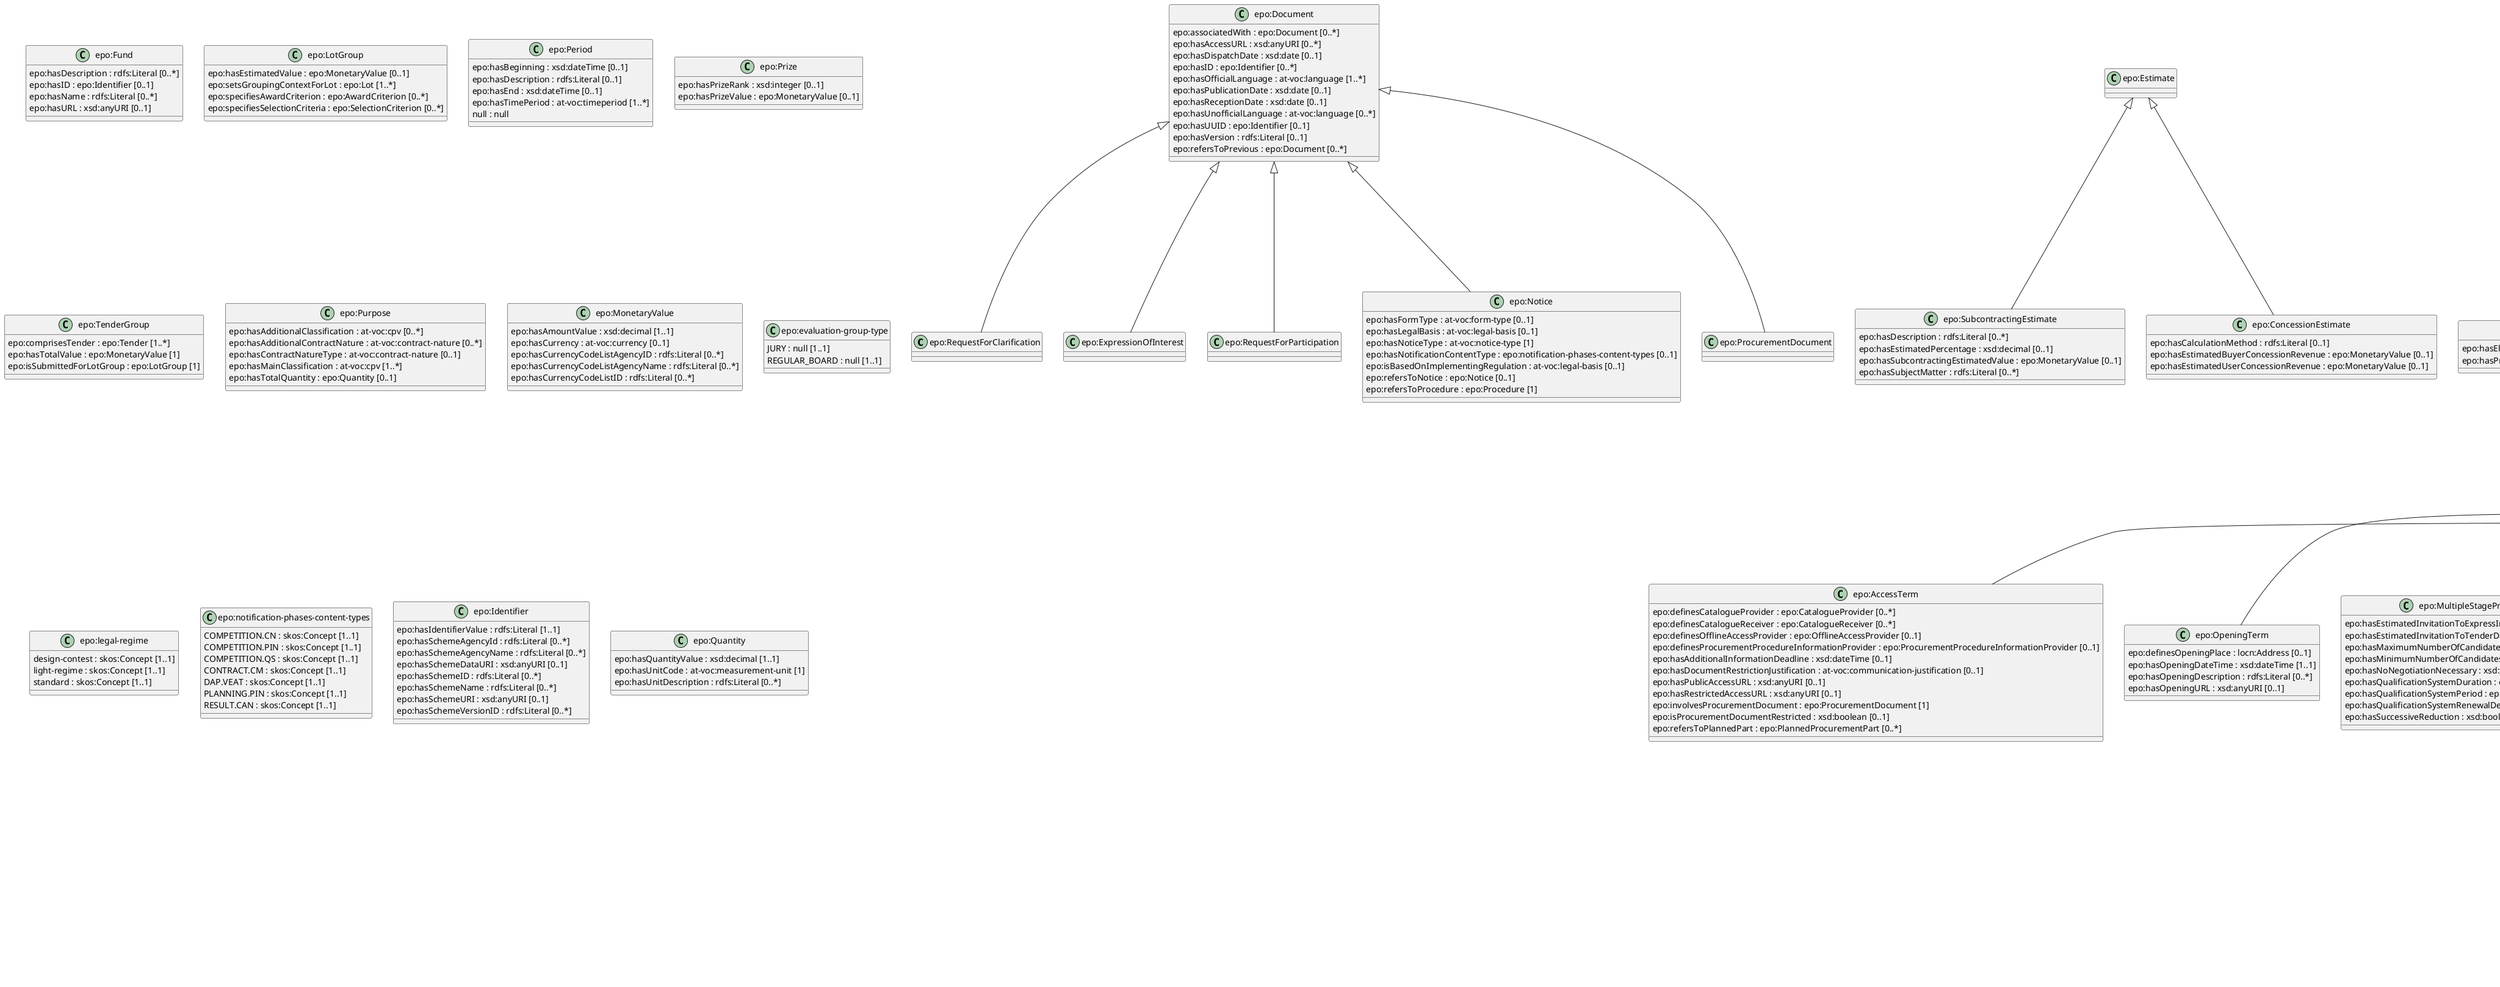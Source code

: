 
@startuml
class "epo:RequestForClarification" {

}
class "epo:ExpressionOfInterest" {

}
class "epo:RequestForParticipation" {

}
class "epo:Estimate" {

}
class "epo:SubcontractingEstimate" {
  epo:hasDescription : rdfs:Literal [0..*]
  epo:hasEstimatedPercentage : xsd:decimal [0..1]
  epo:hasSubcontractingEstimatedValue : epo:MonetaryValue [0..1]
  epo:hasSubjectMatter : rdfs:Literal [0..*]
}
class "epo:NoticeDescription" {
  epo:describesNotice : epo:Notice [1]
  epo:hasElementDescription : epo:ElementDescription [0..*]
}
class "epo:ConcessionEstimate" {
  epo:hasCalculationMethod : rdfs:Literal [0..1]
  epo:hasEstimatedBuyerConcessionRevenue : epo:MonetaryValue [0..1]
  epo:hasEstimatedUserConcessionRevenue : epo:MonetaryValue [0..1]
}
class "epo:AccessTerm" {
  epo:definesCatalogueProvider : epo:CatalogueProvider [0..*]
  epo:definesCatalogueReceiver : epo:CatalogueReceiver [0..*]
  epo:definesOfflineAccessProvider : epo:OfflineAccessProvider [0..1]
  epo:definesProcurementProcedureInformationProvider : epo:ProcurementProcedureInformationProvider [0..1]
  epo:hasAdditionalInformationDeadline : xsd:dateTime [0..1]
  epo:hasDocumentRestrictionJustification : at-voc:communication-justification [0..1]
  epo:hasPublicAccessURL : xsd:anyURI [0..1]
  epo:hasRestrictedAccessURL : xsd:anyURI [0..1]
  epo:involvesProcurementDocument : epo:ProcurementDocument [1]
  epo:isProcurementDocumentRestricted : xsd:boolean [0..1]
  epo:refersToPlannedPart : epo:PlannedProcurementPart [0..*]
}
class "epo:AwardCriterion" {
  epo:hasAwardCriterionType : at-voc:award-criterion-type [0..1]
  epo:hasFixedValue : xsd:decimal [0..1]
  epo:hasFixedValueType : at-voc:number-fixed [0..1]
}
class "epo:AwardDecision" {
  epo:comprisesLotAwardOutcome : epo:LotAwardOutcome [1..*]
}
class "epo:Business" {
  epo:hasBeneficialOwner : cpv:Person [0..*]
  epo:hasBusinessSize : at-voc:economic-operator-size [0..1]
  epo:isListedCompany : xsd:boolean [0..1]
}
class "epo:Buyer" {
  epo:delegatesAncillaryActivitiesTo : epo:ProcurementServiceProvider [0..*]
  epo:hasActivityDescription : rdfs:Literal [0..*]
  epo:hasBuyerProfile : xsd:anyURI [0..1]
  epo:isContractingEntity : xsd:boolean [0..1]
}
class "epo:LotSpecificTerm" {

}
class "epo:CentralPurchasingBody" {

}
class "epo:ElementChangeDescription" {
  epo:hasChangeDescription : rdfs:Literal [0..*]
  epo:hasChangeJustification : at-voc:change-corrig-justification [1]
  epo:hasChangeReasonDescription : rdfs:Literal [0..*]
  epo:hasElementReference : xsd:anyURI [1..1]
  epo:hasPreviousVersionOfElementReference : xsd:anyURI [0..1]
  epo:hasProcurementDocumentChangeDate : xsd:date [0..1]
  epo:isProcurementDocumentChanged : xsd:boolean [0..1]
}
class "epo:Contract" {
  epo:bindsBuyer : epo:Buyer [0..*]
  epo:bindsContractor : epo:Contractor [0..*]
  epo:hasAccessURL : xsd:anyURI [0..1]
  epo:hasContractConclusionDate : xsd:date [0..1]
  epo:hasEntryIntoForceDate : xsd:date [0..1]
  epo:hasEstimatedDuration : epo:Duration [0..1]
  epo:includesLot : epo:Lot [1..*]
  epo:includesTender : epo:Tender [0..*]
  epo:resultsFromLotAwardOutcome : epo:LotAwardOutcome [0..*]
  epo:signedBySignatory : epo:ContractSignatory [0..*]
}
class "epo:Contractor" {
  epo:dependsOnContractorSideSignatory : epo:ContractorSideSignatory [0..1]
}
class "epo:ContractTerm" {
  epo:definesContractDuration : epo:Duration [0..1]
  epo:definesContractPeriod : epo:Period [0..1]
  epo:definesPaymentExecutor : epo:PaymentExecutor [0..1]
  epo:definesSpecificPlaceOfPerformance : dct:Location [0..*]
  epo:definesSubcontractingTerm : epo:SubcontractTerm [0..1]
  epo:hasBroadPlaceOfPerformance : at-voc:other-place-service [0..1]
  epo:hasContractorLegalFormRequirement : xsd:boolean [0..1]
  epo:hasContractorLegalFormRequirementDescription : rdfs:Literal [0..*]
  epo:hasEInvoicing : xsd:boolean [0..1]
  epo:hasEOrdering : xsd:boolean [0..1]
  epo:hasEPayment : xsd:boolean [0..1]
  epo:hasMaximumNumberOfRenewals : xsd:integer [0..1]
  epo:hasOptions : xsd:boolean [0..1]
  epo:hasOptionsDescription : rdfs:Literal [0..*]
  epo:hasPaymentArrangement : rdfs:Literal [0..*]
  epo:hasPerformanceConditions : rdfs:Literal [0..*]
  epo:hasPlaceOfPerformanceAdditionalInformation : rdfs:Literal [0..*]
  epo:hasRenewalDescription : rdfs:Literal [0..*]
  epo:hasReservedExecution : at-voc:applicability [1]
  epo:isRenewalIndicator : xsd:boolean [0..1]
}
class "epo:DesignContestRegimeTerm" {
  epo:definesPrize : epo:Prize [0..*]
  epo:hasFollowupContract : xsd:boolean [0..1]
  epo:hasFollowupContractInformation : rdfs:Literal [0..*]
  epo:hasJuryDecisionBinding : xsd:boolean [0..1]
  epo:hasParticipationPayment : rdfs:Literal [0..1]
}
class "epo:DirectAwardTerm" {
  epo:hasDirectAwardJustification : at-voc:direct-award-justification [0..1]
  epo:hasJustification : rdfs:Literal [0..*]
  epo:refersToPreviousProcedure : epo:Procedure [0..1]
  epo:refersToPreviousProcedureLot : epo:Lot [0..*]
}
class "epo:Document" {
  epo:associatedWith : epo:Document [0..*]
  epo:hasAccessURL : xsd:anyURI [0..*]
  epo:hasDispatchDate : xsd:date [0..1]
  epo:hasID : epo:Identifier [0..*]
  epo:hasOfficialLanguage : at-voc:language [1..*]
  epo:hasPublicationDate : xsd:date [0..1]
  epo:hasReceptionDate : xsd:date [0..1]
  epo:hasUnofficialLanguage : at-voc:language [0..*]
  epo:hasUUID : epo:Identifier [0..1]
  epo:hasVersion : rdfs:Literal [0..1]
  epo:refersToPrevious : epo:Document [0..*]
}
class "epo:DynamicPurchaseSystemTechniqueUsage" {
  epo:hasDPSScope : at-voc:dps-usage [0..1]
}
class "epo:EAuctionTechniqueUsage" {

}
class "epo:EconomicOperator" {
  epo:hasEORoleType : espd:eo-role-type [1..*]
  epo:playedByBusiness : epo:Business [1]
}
class "epo:AcquiringCentralPurchasingBody" {

}
class "epo:ReviewRequester" {

}
class "epo:ElementModificationDescription" {
  epo:hasElementReference : xsd:anyURI [1..1]
  epo:hasModficationJustification : at-voc:modification-justification [1]
  epo:hasModificationDescription : rdfs:Literal [0..*]
  epo:hasModificationReasonDescription : rdfs:Literal [0..*]
}
class "epo:EvaluationTerm" {

}
class "epo:ExclusionGround" {

}
class "epo:FrameworkAgreement" {

}
class "epo:FrameworkAgreementTechniqueUsage" {

}
class "epo:FrameworkAgreementTerm" {
  epo:hasBuyerCategoryDescription : rdfs:Literal [0..*]
  epo:hasDurationExtensionJustification : rdfs:Literal [0..1]
  epo:hasFrameworkAgreementType : at-voc:framework-agreement [1]
  epo:hasMaximumParticipantsNumber : xsd:integer [0..1]
  epo:hasOverallMaximumValue : epo:MonetaryValue [0..1]
}
class "epo:Fund" {
  epo:hasDescription : rdfs:Literal [0..*]
  epo:hasID : epo:Identifier [0..1]
  epo:hasName : rdfs:Literal [0..*]
  epo:hasURL : xsd:anyURI [0..1]
}
class "epo:GreenProcurement" {
  epo:fulfillsRequirement : at-voc:environmental-impact [1..*]
  epo:hasCleanVehicles : xsd:integer [0..1]
  epo:hasTotalVehicles : xsd:integer [0..1]
  epo:hasZeroEmissionVehicles : xsd:integer [0..1]
}
class "epo:CatalogueReceiver" {

}
class "epo:CatalogueProvider" {

}
class "epo:AwardingCentralPurchasingBody" {

}
class "epo:ContractLotCompletionInformation" {
  epo:describesLotCompletion : epo:Lot [1]
  epo:hasPaymentValue : epo:MonetaryValue [0..1]
  epo:hasPenaltyValue : epo:MonetaryValue [0..1]
  epo:refersToContract : epo:Contract [1]
}
class "epo:InnovativeProcurement" {
  epo:fulfillsRequirement : at-voc:innovative-acquisition [1..*]
}
class "epo:Lot" {
  epo:foreseesContractSpecificTerm : epo:ContractSpecificTerm [0..*]
  epo:hasAdditionalInformation : rdfs:Literal [0..*]
  epo:hasEstimatedValue : epo:MonetaryValue [0..1]
  epo:hasPerformingStaffQualificationInformation : at-voc:requirement-stage [0..*]
  epo:hasPurpose : epo:Purpose [0..1]
  epo:hasRecurrenceDescription : rdfs:Literal [0..1]
  epo:hasReservedProcurement : at-voc:reserved-procurement [0..*]
  epo:hasRestatedEstimatedValue : epo:MonetaryValue [0..1]
  epo:isCoveredByGPA : xsd:boolean [0..1]
  epo:isRecurrent : xsd:boolean [0..1]
  epo:isSMESuitable : xsd:boolean [0..1]
  epo:isSubjectToLotSpecificTerm : epo:LotSpecificTerm [0..*]
  epo:isUsingEUFunds : xsd:boolean [0..1]
  epo:refersToPlannedPart : epo:PlannedProcurementPart [0..1]
  epo:specifiesAwardCriterion : epo:AwardCriterion [0..*]
  epo:specifiesSelectionCriterion : epo:SelectionCriterion [0..*]
  epo:usesChannel : cv:Channel [0..*]
  epo:usesTechnique : epo:TechniqueUsage [0..*]
}
class "epo:LotGroup" {
  epo:hasEstimatedValue : epo:MonetaryValue [0..1]
  epo:setsGroupingContextForLot : epo:Lot [1..*]
  epo:specifiesAwardCriterion : epo:AwardCriterion [0..*]
  epo:specifiesSelectionCriteria : epo:SelectionCriterion [0..*]
}
class "epo:Mediator" {

}
class "epo:MultipleStageProcedureTerm" {
  epo:hasEstimatedInvitationToExpressInterestDate : xsd:date [0..1]
  epo:hasEstimatedInvitationToTenderDate : xsd:date [0..1]
  epo:hasMaximumNumberOfCandidates : xsd:integer [0..1]
  epo:hasMinimumNumberOfCandidates : xsd:integer [0..1]
  epo:hasNoNegotiationNecessary : xsd:boolean [0..1]
  epo:hasQualificationSystemDuration : epo:Duration [0..1]
  epo:hasQualificationSystemPeriod : epo:Period [0..1]
  epo:hasQualificationSystemRenewalDescription : rdfs:Literal [0..1]
  epo:hasSuccessiveReduction : xsd:boolean [0..1]
}
class "epo:Notice" {
  epo:hasFormType : at-voc:form-type [0..1]
  epo:hasLegalBasis : at-voc:legal-basis [0..1]
  epo:hasNoticeType : at-voc:notice-type [1]
  epo:hasNotificationContentType : epo:notification-phases-content-types [0..1]
  epo:isBasedOnImplementingRegulation : at-voc:legal-basis [0..1]
  epo:refersToNotice : epo:Notice [0..1]
  epo:refersToProcedure : epo:Procedure [1]
}
class "epo:OpeningTerm" {
  epo:definesOpeningPlace : locn:Address [0..1]
  epo:hasOpeningDateTime : xsd:dateTime [1..1]
  epo:hasOpeningDescription : rdfs:Literal [0..*]
  epo:hasOpeningURL : xsd:anyURI [0..1]
}
class "epo:OrganisationGroup" {
  epo:hasGroupType : rdfs:Literal [0..*]
  epo:hasMember : org:Organization [1..*]
  epo:leadBy : org:Organization [0..1]
}
class "epo:Period" {
  epo:hasBeginning : xsd:dateTime [0..1]
  epo:hasDescription : rdfs:Literal [0..1]
  epo:hasEnd : xsd:dateTime [0..1]
  epo:hasTimePeriod : at-voc:timeperiod [1..*]
  null : null 
}
class "epo:PlannedProcurementPart" {
  epo:foreseesTechnique : epo:TechniqueUsage [0..*]
  epo:hasAdditionalInformation : rdfs:Literal [0..*]
  epo:hasLegalBasis : at-voc:legal-basis [0..*]
  epo:hasPlannedDuration : epo:Duration [0..1]
  epo:hasPlannedPeriod : epo:Period [0..1]
  epo:hasPurpose : epo:Purpose [0..1]
  epo:isSMESuitable : xsd:boolean [0..1]
  epo:isSubjectToPlanningTerm : epo:ProcessPlanningTerm [0..*]
  epo:isUsingEUFunds : xsd:boolean [1..1]
  epo:usesChannel : cv:Channel [0..*]
}
class "epo:SelectionEvaluationTerm" {

}
class "epo:AwardEvaluationTerm" {
  epo:hasAwardCriteriaEvaluationFormula : rdfs:Literal [0..*]
  epo:hasAwardCriteriaOrderJustification : rdfs:Literal [0..1]
  epo:hasOverallCostAwardCriteriaPonderation : xsd:decimal [0..1]
  epo:hasOverallPriceAwardCriteriaPonderation : xsd:decimal [0..1]
  epo:hasOverallQualityAwardCriteriaPonderation : xsd:decimal [0..1]
}
class "epo:Prize" {
  epo:hasPrizeRank : xsd:integer [0..1]
  epo:hasPrizeValue : epo:MonetaryValue [0..1]
}
class "epo:Procedure" {
  epo:foreseesContractSpecificTerm : epo:ContractSpecificTerm [0..*]
  epo:hasAcceleratedProcedureJustification : rdfs:Literal [0..*]
  epo:hasAdditionalInformation : rdfs:Literal [0..*]
  epo:hasEstimatedValue : epo:MonetaryValue [0..1]
  epo:hasLegalBasis : at-voc:legal-basis [0..*]
  epo:hasLegalRegime : epo:legal-regime [0..*]
  epo:hasMainFeature : rdfs:Literal [0..*]
  epo:hasOverallPurpose : epo:Purpose [0..1]
  epo:hasProcedureType : at-voc:procurement-procedure-type [1]
  epo:hasProcurementScopeDividedIntoLot : epo:Lot [1..*]
  epo:hasRecurrenceDescription : rdfs:Literal [0..1]
  epo:involvesBuyer : epo:Buyer [0..*]
  epo:isAccelerated : xsd:boolean [0..1]
  epo:isCoveredByGPA : xsd:boolean [0..1]
  epo:isDesignContest : xsd:boolean [0..1]
  epo:isExecutedByProcurementServiceProvider : epo:ProcurementServiceProvider [0..1]
  epo:isJointProcurement : xsd:boolean [0..1]
  epo:isRecurrent : xsd:boolean [0..1]
  epo:isResponsabilityOfBuyer : epo:Buyer [0..*]
  epo:isSubjectToProcedureSpecificTerm : epo:ProcedureSpecificTerm [1..*]
  epo:refersToPlannedPart : epo:PlannedProcurementPart [0..1]
  epo:specifiesExclusionGround : epo:ExclusionGround [0..*]
  epo:usesTechnique : epo:TechniqueUsage [0..*]
}
class "epo:ParticipationRequestTerm" {
  epo:definesParticipationRequestProcessor : epo:ParticipationRequestProcessor [0..1]
  epo:definesParticipationRequestReceiver : epo:ParticipationRequestReceiver [0..1]
}
class "epo:ProcedureTerm" {
  epo:definesBudgetProvider : epo:BudgetProvider [0..1]
  epo:definesInformationProvider : epo:TertiaryRole [0..*]
  epo:definesLotGroup : epo:LotGroup [0..*]
  epo:definesMediator : epo:Mediator [0..1]
  epo:hasCrossBorderLaw : rdfs:Literal [0..*]
  epo:hasEstimatedTenderInvitationDate : xsd:date [0..1]
  epo:hasGroupLotEvaluationMethod : rdfs:Literal [0..*]
  epo:hasLotAwardCombination : rdfs:Literal [0..1]
  epo:hasLotAwardLimit : xsd:integer [0..1]
  epo:hasMaximumLotSubmissionAllowed : xsd:integer [0..1]
  epo:hasMaximumNumberOfLotsToBeAwarded : xsd:integer [0..1]
  epo:hasNationalProcedureRules : xsd:anyURI [0..*]
  epo:isAwardedByCPB : xsd:boolean [0..1]
  epo:isOneLotOnlyAllowed : xsd:boolean [0..1]
  epo:isSubmissionForAllLotsAllowed : xsd:boolean [0..1]
}
class "epo:ProcurementCriterion" {
  epo:hasConstraint : cccev:Constraint [0..*]
  epo:hasFormula : rdfs:Literal [0..1]
  epo:hasWeightValueType : at-voc:number-weight [0..1]
}
class "epo:TenderGroup" {
  epo:comprisesTender : epo:Tender [1..*]
  epo:hasTotalValue : epo:MonetaryValue [1]
  epo:isSubmittedForLotGroup : epo:LotGroup [1]
}
class "epo:Duration" {

}
class "epo:ProcurementDocument" {

}
class "epo:ProcurementServiceProvider" {
  epo:actsOnBehalfOf : epo:Buyer [1]
}
class "epo:ProcedureSpecificTerm" {

}
class "epo:PublicationProvision" {
  epo:hasElementConfidentiality : epo:ElementConfidentialityDescription [1..*]
  epo:hasPreferredPublicationDate : xsd:date [0..1]
}
class "epo:PurchaseContract" {
  epo:followsRulesSetBy : epo:FrameworkAgreement [0..1]
  epo:isWithinFrameworkAgreement : xsd:boolean [1..1]
}
class "epo:Purpose" {
  epo:hasAdditionalClassification : at-voc:cpv [0..*]
  epo:hasAdditionalContractNature : at-voc:contract-nature [0..*]
  epo:hasContractNatureType : at-voc:contract-nature [0..1]
  epo:hasMainClassification : at-voc:cpv [1..*]
  epo:hasTotalQuantity : epo:Quantity [0..1]
}
class "epo:Reviewer" {

}
class "epo:ReviewTerm" {
  epo:definesReviewer : epo:Reviewer [0..*]
  epo:definesReviewProcedureInformationProvider : epo:ReviewProcedureInformationProvider [0..1]
  epo:hasReviewDeadline : xsd:dateTime [0..1]
  epo:hasReviewDeadlineInformation : rdfs:Literal [0..*]
  epo:hasReviewProcedure : rdfs:Literal [0..*]
}
class "epo:PrimaryRole" {
  epo:playedByOrganisation : org:Organization [1]
}
class "epo:SecurityClearanceTerm" {
  epo:hasDeadline : xsd:dateTime [0..1]
  epo:hasDescription : rdfs:Literal [0..*]
}
class "epo:SelectionCriterion" {
  epo:hasSelectionCriteriaUsage : at-voc:usage [0..1]
  epo:hasSelectionCriterionType : at-voc:selection-criterion [0..1]
  epo:isUsedForCandidateRestriction : xsd:boolean [0..1]
}
class "epo:SocialProcurement" {
  epo:fulfillsRequirement : at-voc:social-objective [1..*]
}
class "epo:StatisticalInformation" {

}
class "epo:StrategicProcurement" {
  epo:hasNonAccessibilityCriterionJustification : rdfs:Literal [0..*]
  epo:hasStrategicProcurementDescription : rdfs:Literal [0..*]
  epo:includesAccessibilityCriterion : at-voc:accessibility [0..*]
}
class "epo:Subcontractor" {

}
class "epo:SubcontractTerm" {
  epo:hasDescription : rdfs:Literal [0..*]
  epo:hasMaximumShare : xsd:decimal [0..1]
  epo:hasMinimumShare : xsd:decimal [0..1]
  epo:hasMinimumSubcontractorsProposedObligation : xsd:decimal [0..1]
  epo:hasSubcontractingInvolved : xsd:boolean [0..1]
  epo:hasSubcontractingObligation : at-voc:subcontracting-obligation [0..*]
  epo:hasSubcontractorsProposedAboveObligation : xsd:decimal [0..1]
}
class "epo:SubmissionTerm" {
  epo:definesTenderProcessor : epo:TenderProcessor [0..1]
  epo:definesTenderReceiver : epo:TenderReceiver [0..1]
  epo:hasEAuctionURL : xsd:anyURI [0..1]
  epo:hasECataloguePermission : at-voc:permission [0..1]
  epo:hasESubmissionPermission : at-voc:permission [0..1]
  epo:hasGuaranteeDescription : rdfs:Literal [0..*]
  epo:hasLanguage : at-voc:language [0..*]
  epo:hasLateSubmissionInformationDescription : rdfs:Literal [0..*]
  epo:hasLateSubmissionPermission : at-voc:missing-info-submission [0..1]
  epo:hasNonElectronicSubmissionDescription : rdfs:Literal [0..*]
  epo:hasNonElectronicSubmissionJustification : at-voc:communication-justification [0..*]
  epo:hasReceiptDeadline : xsd:dateTime [1..1]
  epo:hasReceiptExpressionDeadline : xsd:dateTime [0..1]
  epo:hasSubmissionURL : xsd:anyURI [0..*]
  epo:hasTenderSubcontractingInformation : at-voc:subcontracting-indication [0..*]
  epo:hasValidityPeriod : epo:Period [0..1]
  epo:hasVariantPermission : at-voc:permission [0..1]
  epo:isAdvancedElectronicSignatureRequired : xsd:boolean [0..1]
  epo:isGuaranteeRequired : xsd:boolean [0..1]
  epo:isMultipleTenderSubmissionAllowed : xsd:boolean [0..1]
}
class "epo:System" {
  epo:hasDescription : rdfs:Literal [0..*]
  epo:isOwnedByAgent : foaf:Agent [0..1]
}
class "epo:TechniqueUsage" {
  epo:hasDescription : rdfs:Literal [0..*]
  epo:hasUsage : at-voc:usage [0..1]
  epo:hasValidityPeriod : epo:Period [0..1]
}
class "epo:Tenderer" {
  epo:substantiatesExclusionGround : epo:ExclusionGround [0..1]
}
class "epo:Tender" {
  epo:foreseesConcession : epo:ConcessionEstimate [0..1]
  epo:foreseesSubcontracting : epo:SubcontractingEstimate [0..*]
  epo:hasElectronicSubmission : xsd:boolean [0..1]
  epo:hasFinancialOfferValue : epo:MonetaryValue [0..1]
  epo:hasItemCountryOfOrigin : at-voc:country [0..*]
  epo:isSubjectToGrouping : epo:LotGroup [0..1]
  epo:isSubmitedBy : epo:Tenderer [0..1]
  epo:isSubmittedForLot : epo:Lot [1]
  epo:isVariant : xsd:boolean [0..1]
  epo:specifiesSubcontractors : epo:Subcontractor [0..*]
}
class "epo:MonetaryValue" {
  epo:hasAmountValue : xsd:decimal [1..1]
  epo:hasCurrency : at-voc:currency [0..1]
  epo:hasCurrencyCodeListAgencyID : rdfs:Literal [0..*]
  epo:hasCurrencyCodeListAgencyName : rdfs:Literal [0..*]
  epo:hasCurrencyCodeListID : rdfs:Literal [0..*]
}
class "epo:Winner" {
  epo:dependsOnTenderer : epo:Tenderer [0..1]
}
class "epo:evaluation-group-type" {
  JURY : null [1..1]
  REGULAR_BOARD : null [1..1]
}
class "epo:ProcurementProcedureInformationProvider" {

}
class "epo:legal-regime" {
  design-contest : skos:Concept [1..1]
  light-regime : skos:Concept [1..1]
  standard : skos:Concept [1..1]
}
class "epo:notification-phases-content-types" {
  COMPETITION.CN : skos:Concept [1..1]
  COMPETITION.PIN : skos:Concept [1..1]
  COMPETITION.QS : skos:Concept [1..1]
  CONTRACT.CM : skos:Concept [1..1]
  DAP.VEAT : skos:Concept [1..1]
  PLANNING.PIN : skos:Concept [1..1]
  RESULT.CAN : skos:Concept [1..1]
}
class "epo:Identifier" {
  epo:hasIdentifierValue : rdfs:Literal [1..1]
  epo:hasSchemeAgencyId : rdfs:Literal [0..*]
  epo:hasSchemeAgencyName : rdfs:Literal [0..*]
  epo:hasSchemeDataURI : xsd:anyURI [0..1]
  epo:hasSchemeID : rdfs:Literal [0..*]
  epo:hasSchemeName : rdfs:Literal [0..*]
  epo:hasSchemeURI : xsd:anyURI [0..1]
  epo:hasSchemeVersionID : rdfs:Literal [0..*]
}
class "epo:Quantity" {
  epo:hasQuantityValue : xsd:decimal [1..1]
  epo:hasUnitCode : at-voc:measurement-unit [1]
  epo:hasUnitDescription : rdfs:Literal [0..*]
}
class "epo:ElementDescription" {

}
class "epo:PaymentExecutor" {
  epo:dependsOnBuyer : epo:Buyer [0..1]
  epo:dependsOnServiceProvider : epo:ProcurementServiceProvider [0..1]
}
class "epo:ParticipationRequestProcessor" {
  epo:dependsOnBuyer : epo:Buyer [0..1]
  epo:dependsOnServiceProvider : epo:ProcurementServiceProvider [0..1]
}
class "epo:ParticipationRequestReceiver" {
  epo:dependsOnBuyer : epo:Buyer [0..1]
  epo:dependsOnServiceProvider : epo:ProcurementServiceProvider [0..1]
}
class "epo:ContractSignatory" {

}
class "epo:TenderReceiver" {
  epo:dependsOnBuyer : epo:Buyer [0..1]
  epo:dependsOnServiceProvider : epo:ProcurementServiceProvider [0..1]
}
class "epo:TenderProcessor" {
  epo:dependsOnBuyer : epo:Buyer [0..1]
  epo:dependsOnServiceProvider : epo:ProcurementServiceProvider [0..1]
}
class "epo:BuyerSideSignatory" {
  epo:dependsOnBuyer : epo:Awarder [0..1]
}
class "epo:ContractorSideSignatory" {
  epo:dependsOnWinner : epo:Winner [0..1]
}
class "epo:InformationProvider" {
  epo:dependsOnBuyer : epo:Buyer [0..1]
  epo:dependsOnServiceProvider : epo:ProcurementServiceProvider [0..1]
}
class "epo:OfflineAccessProvider" {

}
class "epo:ReviewProcedureInformationProvider" {
  epo:dependsOnReviewer : epo:Reviewer [0..1]
}
class "epo:Term" {

}
class "epo:TenderAwardOutcome" {
  epo:awardsLotToWinner : epo:Winner [0..1]
  epo:describesTender : epo:Tender [1]
  epo:hasAwardRank : xsd:integer [0..1]
}
class "epo:LotAwardOutcome" {
  epo:comprisesTenderAwardOutcome : epo:TenderAwardOutcome [0..*]
  epo:describesLot : epo:Lot [1]
  epo:hasAdditionalNonAwardJustification : rdfs:Literal [0..1]
  epo:hasAwardDecisionDate : xsd:date [0..1]
  epo:hasAwardedEstimatedValue : epo:MonetaryValue [0..1]
  epo:hasAwardedValue : epo:MonetaryValue [0..1]
  epo:hasAwardStatus : at-voc:winner-selection-status [0..1]
  epo:hasFrameworkAgreementEstimatedValue : epo:MonetaryValue [0..1]
  epo:hasFrameworkAgreementMaximumValue : epo:MonetaryValue [0..1]
  epo:hasNonAwardedContractNumber : rdfs:Literal [0..1]
  epo:hasNonAwardedContractTitle : rdfs:Literal [0..1]
  epo:hasNonAwardJustification : at-voc:non-award-justification [0..1]
  epo:isAdoptedByBuyer : epo:Buyer [0..1]
}
class "epo:ReviewRequestSummary" {
  epo:concernsReviewSummaryForLot : epo:Lot [1]
  epo:hasReviewIrregularitySummary : epo:ReviewIrregularitySummary [0..*]
  epo:hasTotalNumberOfComplainants : xsd:integer [0..1]
}
class "epo:LotGroupAwardInformation" {
  epo:describesLotGroup : epo:LotGroup [1]
  epo:hasGroupFrameworkAgreementAwardedValue : epo:MonetaryValue [0..1]
}
class "epo:NoticeAwardInformation" {
  epo:describesResultNotice : epo-not:ResultNotice [0..1]
  epo:hasMaximumFrameworkAgreementAwardedValue : epo:MonetaryValue [0..1]
  epo:hasProcurementHighestReceivedTenderValue : epo:MonetaryValue [0..1]
  epo:hasProcurementLowestReceivedTenderValue : epo:MonetaryValue [0..1]
  epo:hasTotalAwardedValue : epo:MonetaryValue [0..1]
}
class "epo:ReviewDecision" {
  epo:appliesRemedyType : at-voc:review-remedy-type [0..*]
  epo:hasConfirmedIrregularityType : at-voc:irregularity-type [0..*]
  epo:hasDecisionDate : xsd:date [0..1]
  epo:hasReviewDecisionType : at-voc:decision-type [0..*]
  epo:resolvesReviewRequest : epo:ReviewRequest [1]
}
class "epo:AgentInRole" {
  epo:contextualisedBy : epo:ProcurementObject [0..*]
  epo:dependsOnRole : epo:AgentInRole [0..*]
  epo:hasContactPointInRole : cpov:ContactPoint [0..*]
  epo:hasDescription : rdfs:Literal [0..*]
  epo:hasTitle : rdfs:Literal [0..*]
  epo:playedBy : foaf:Agent [1]
}
class "epo:SecondaryRole" {

}
class "epo:TertiaryRole" {

}
class "epo:TaxInformationProvider" {

}
class "epo:EmploymentInformationProvider" {

}
class "epo:EnvironmentalProtectionInformationProvider" {

}
class "epo:Awarder" {
  epo:dependsOnBuyer : epo:Buyer [0..1]
}
class "epo:GroupLeader" {

}
class "epo:ReviewRequest" {
  epo:hasAllegedIrregularityType : at-voc:irregularity-type [1..*]
  epo:hasNumberOfReviewRequests : xsd:integer [1..1]
  epo:hasRequestDate : xsd:date [0..1]
  epo:hasWithdrawalDate : xsd:date [0..1]
  epo:hasWithdrawalReason : rdfs:Literal [0..1]
  epo:isWithdrawn : xsd:boolean [0..1]
  epo:paidReviewRequestFee : epo:MonetaryValue [0..1]
  epo:requestsRemedyType : at-voc:review-remedy-type [0..*]
}
class "epo:SubmissionStatisticalInformation" {
  epo:concernsSubmissionsForLot : epo:Lot [1]
  epo:hasAbnormallyLowTenders : xsd:integer [0..1]
  epo:hasEEAReceivedTenders : xsd:integer [0..1]
  epo:hasElectronicTenders : xsd:integer [0..1]
  epo:hasEstimatedTotalSubcontracts : xsd:integer [0..1]
  epo:hasEUReceivedTenders : xsd:integer [1..1]
  epo:hasHighestReceivedTenderValue : epo:MonetaryValue [0..1]
  epo:hasInadmissibleTenders : xsd:integer [0..1]
  epo:hasLowestReceivedTenderValue : epo:MonetaryValue [0..1]
  epo:hasMediumTenderPerLots : xsd:integer [0..1]
  epo:hasNumberOfTenderersInvited : xsd:integer [0..1]
  epo:hasReceivedMicroTenders : xsd:integer [0..1]
  epo:hasReceivedNonEEATenders : xsd:integer [0..1]
  epo:hasReceivedNonEUTenders : xsd:integer [1..1]
  epo:hasReceivedParticipationRequests : xsd:integer [0..1]
  epo:hasReceivedSmallTenders : xsd:integer [0..1]
  epo:hasReceivedSMETenders : xsd:integer [0..1]
  epo:hasReceivedSubmissionType : at-voc:received-submission-type [0..1]
  epo:hasReceivedTenders : xsd:integer [0..1]
  epo:hasUnverifiedTenders : xsd:integer [0..1]
}
class "epo:ProcurementObject" {
  epo:fulfillsStrategicProcurement : epo:StrategicProcurement [0..*]
  epo:hasDescription : rdfs:Literal [0..*]
  epo:hasID : epo:Identifier [1]
  epo:hasTitle : rdfs:Literal [0..*]
  epo:isFundedBy : epo:Fund [0..*]
  epo:isSubjectToTerm : epo:Term [0..*]
}
class "epo:ElementConfidentialityDescription" {
  epo:hasAccessibilityDate : xsd:date [0..1]
  epo:hasClassReference : xsd:anyURI [1..1]
  epo:hasConfidentialityJustification : rdfs:Literal [0..1]
  epo:hasNonPublicationJustification : at-voc:non-publication-justification [1]
  epo:hasPropertyReference : xsd:anyURI [1..1]
}
class "epo:ContextSpecificDescription" {

}
class "epo:ContextualProjection" {

}
class "epo:NoticeChange" {
  epo:hasElementChange : epo:ElementChangeDescription [1..*]
  epo:refersToPreviousNotice : epo:Notice [0..1]
}
class "epo:ReviewObject" {
  epo:hasElementReference : xsd:anyURI [0..*]
  epo:hasRemedyValue : epo:MonetaryValue [0..1]
  epo:hasReviewURL : xsd:anyURI [0..1]
  epo:refersToPreviousReview : epo:ReviewObject [0..1]
}
class "epo:ReviewIrregularitySummary" {
  epo:hasIrregularityType : at-voc:irregularity-type [1]
  epo:hasReviewIrregularityCount : xsd:integer [1..1]
}
class "epo:ContractModification" {
  epo:hasElementModification : epo:ElementModificationDescription [1..*]
  epo:refersToOriginalNotice : epo:Notice [0..1]
}
class "epo:ContractSpecificTerm" {

}
class "epo:ConcessionContract" {

}
class "epo:BudgetProvider" {
  epo:dependsOnBuyer : epo:Buyer [0..1]
  epo:dependsOnServiceProvider : epo:ProcurementServiceProvider [0..1]
}
class "epo:ProcessPlanningTerm" {
  epo:hasAwardDateScheduled : xsd:date [0..1]
  epo:hasEstimatedContractNoticePublicationDate : xsd:date [0..1]
  epo:hasEstimatedTenderInvitationDate : xsd:date [0..1]
}
class "epo:ProcurementProcessInformation" {
  epo:concernsLot : epo:Lot [0..1]
  epo:concernsPreviousNotice : epo:Notice [0..1]
  epo:concernsProcedure : epo:Procedure [0..1]
  epo:isCompetitionTerminated : xsd:boolean [0..1]
  epo:isDPSTerminated : xsd:boolean [0..1]
  epo:isToBeRelaunched : xsd:boolean [0..1]
}
class "epo:SpecificDuration" {
  time:numericDuration : xsd:decimal [1..1]
  time:unitType : time:TemporalUnit [1]
}
class "epo:IndefiniteDuration" {

}
"cccev:Criterion" <|-- "epo:ProcurementCriterion"
"epo:AgentInRole" <|-- "epo:PrimaryRole"
"epo:AgentInRole" <|-- "epo:SecondaryRole"
"epo:Buyer" <|-- "epo:CentralPurchasingBody"
"epo:CentralPurchasingBody" <|-- "epo:AcquiringCentralPurchasingBody"
"epo:CentralPurchasingBody" <|-- "epo:AwardingCentralPurchasingBody"
"epo:ContextSpecificDescription" <|-- "epo:NoticeAwardInformation"
"epo:ContextSpecificDescription" <|-- "epo:ProcurementProcessInformation"
"epo:ContextSpecificDescription" <|-- "epo:StatisticalInformation"
"epo:ContextualProjection" <|-- "epo:ContractLotCompletionInformation"
"epo:ContextualProjection" <|-- "epo:LotAwardOutcome"
"epo:ContextualProjection" <|-- "epo:LotGroupAwardInformation"
"epo:ContextualProjection" <|-- "epo:TenderAwardOutcome"
"epo:Contract" <|-- "epo:ConcessionContract"
"epo:Contract" <|-- "epo:FrameworkAgreement"
"epo:Contract" <|-- "epo:PurchaseContract"
"epo:ContractSignatory" <|-- "epo:BuyerSideSignatory"
"epo:ContractSignatory" <|-- "epo:ContractorSideSignatory"
"epo:ContractSpecificTerm" <|-- "epo:ContractTerm"
"epo:ContractSpecificTerm" <|-- "epo:SubcontractTerm"
"epo:Document" <|-- "epo:ExpressionOfInterest"
"epo:Document" <|-- "epo:Notice"
"epo:Document" <|-- "epo:ProcurementDocument"
"epo:Document" <|-- "epo:RequestForClarification"
"epo:Document" <|-- "epo:RequestForParticipation"
"epo:Duration" <|-- "epo:IndefiniteDuration"
"epo:Duration" <|-- "epo:SpecificDuration"
"epo:EconomicOperator" <|-- "epo:CatalogueProvider"
"epo:EconomicOperator" <|-- "epo:Contractor"
"epo:EconomicOperator" <|-- "epo:Subcontractor"
"epo:EconomicOperator" <|-- "epo:Tenderer"
"epo:EconomicOperator" <|-- "epo:Winner"
"epo:ElementDescription" <|-- "epo:ElementChangeDescription"
"epo:ElementDescription" <|-- "epo:ElementConfidentialityDescription"
"epo:ElementDescription" <|-- "epo:ElementModificationDescription"
"epo:Estimate" <|-- "epo:ConcessionEstimate"
"epo:Estimate" <|-- "epo:SubcontractingEstimate"
"epo:EvaluationTerm" <|-- "epo:AwardEvaluationTerm"
"epo:EvaluationTerm" <|-- "epo:SelectionEvaluationTerm"
"epo:InformationProvider" <|-- "epo:OfflineAccessProvider"
"epo:InformationProvider" <|-- "epo:ProcurementProcedureInformationProvider"
"epo:InformationProvider" <|-- "epo:ReviewProcedureInformationProvider"
"epo:InformationProvider" <|-- "epo:TertiaryRole"
"epo:LotSpecificTerm" <|-- "epo:AccessTerm"
"epo:LotSpecificTerm" <|-- "epo:DesignContestRegimeTerm"
"epo:LotSpecificTerm" <|-- "epo:EvaluationTerm"
"epo:LotSpecificTerm" <|-- "epo:FrameworkAgreementTerm"
"epo:LotSpecificTerm" <|-- "epo:MultipleStageProcedureTerm"
"epo:LotSpecificTerm" <|-- "epo:OpeningTerm"
"epo:LotSpecificTerm" <|-- "epo:ParticipationRequestTerm"
"epo:LotSpecificTerm" <|-- "epo:ProcessPlanningTerm"
"epo:LotSpecificTerm" <|-- "epo:ReviewTerm"
"epo:LotSpecificTerm" <|-- "epo:SecurityClearanceTerm"
"epo:LotSpecificTerm" <|-- "epo:SubmissionTerm"
"epo:NoticeDescription" <|-- "epo:ContractModification"
"epo:NoticeDescription" <|-- "epo:NoticeChange"
"epo:NoticeDescription" <|-- "epo:PublicationProvision"
"epo:PrimaryRole" <|-- "epo:Awarder"
"epo:PrimaryRole" <|-- "epo:Buyer"
"epo:PrimaryRole" <|-- "epo:CatalogueReceiver"
"epo:PrimaryRole" <|-- "epo:EconomicOperator"
"epo:PrimaryRole" <|-- "epo:Mediator"
"epo:PrimaryRole" <|-- "epo:ProcurementServiceProvider"
"epo:PrimaryRole" <|-- "epo:ReviewRequester"
"epo:PrimaryRole" <|-- "epo:Reviewer"
"epo:ProcedureSpecificTerm" <|-- "epo:DirectAwardTerm"
"epo:ProcedureSpecificTerm" <|-- "epo:FrameworkAgreementTerm"
"epo:ProcedureSpecificTerm" <|-- "epo:ProcedureTerm"
"epo:ProcedureSpecificTerm" <|-- "epo:ReviewTerm"
"epo:ProcedureSpecificTerm" <|-- "epo:SubmissionTerm"
"epo:ProcurementCriterion" <|-- "epo:AwardCriterion"
"epo:ProcurementCriterion" <|-- "epo:ExclusionGround"
"epo:ProcurementCriterion" <|-- "epo:SelectionCriterion"
"epo:ProcurementObject" <|-- "epo:AwardDecision"
"epo:ProcurementObject" <|-- "epo:Contract"
"epo:ProcurementObject" <|-- "epo:Lot"
"epo:ProcurementObject" <|-- "epo:PlannedProcurementPart"
"epo:ProcurementObject" <|-- "epo:Procedure"
"epo:ProcurementObject" <|-- "epo:ReviewObject"
"epo:ProcurementObject" <|-- "epo:Tender"
"epo:ReviewObject" <|-- "epo:ReviewDecision"
"epo:ReviewObject" <|-- "epo:ReviewRequest"
"epo:SecondaryRole" <|-- "epo:BudgetProvider"
"epo:SecondaryRole" <|-- "epo:ContractSignatory"
"epo:SecondaryRole" <|-- "epo:GroupLeader"
"epo:SecondaryRole" <|-- "epo:InformationProvider"
"epo:SecondaryRole" <|-- "epo:ParticipationRequestProcessor"
"epo:SecondaryRole" <|-- "epo:ParticipationRequestReceiver"
"epo:SecondaryRole" <|-- "epo:PaymentExecutor"
"epo:SecondaryRole" <|-- "epo:TenderProcessor"
"epo:SecondaryRole" <|-- "epo:TenderReceiver"
"epo:StatisticalInformation" <|-- "epo:ReviewIrregularitySummary"
"epo:StatisticalInformation" <|-- "epo:ReviewRequestSummary"
"epo:StatisticalInformation" <|-- "epo:SubmissionStatisticalInformation"
"epo:StrategicProcurement" <|-- "epo:GreenProcurement"
"epo:StrategicProcurement" <|-- "epo:InnovativeProcurement"
"epo:StrategicProcurement" <|-- "epo:SocialProcurement"
"epo:TechniqueUsage" <|-- "epo:DynamicPurchaseSystemTechniqueUsage"
"epo:TechniqueUsage" <|-- "epo:EAuctionTechniqueUsage"
"epo:TechniqueUsage" <|-- "epo:FrameworkAgreementTechniqueUsage"
"epo:Term" <|-- "epo:ContractSpecificTerm"
"epo:Term" <|-- "epo:LotSpecificTerm"
"epo:Term" <|-- "epo:ProcedureSpecificTerm"
"epo:TertiaryRole" <|-- "epo:EmploymentInformationProvider"
"epo:TertiaryRole" <|-- "epo:EnvironmentalProtectionInformationProvider"
"epo:TertiaryRole" <|-- "epo:TaxInformationProvider"
"foaf:Agent" <|-- "epo:System"
"org:Organization" <|-- "epo:Business"
"org:Organization" <|-- "epo:OrganisationGroup"
@enduml
